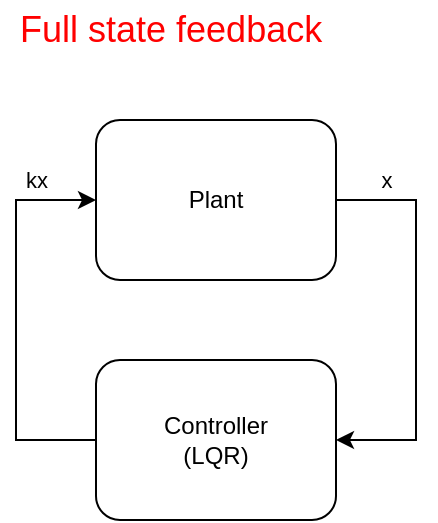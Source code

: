 <mxfile version="26.0.14">
  <diagram name="Page-1" id="7SEAcI8mhZDO4gK0xqJv">
    <mxGraphModel dx="984" dy="624" grid="1" gridSize="10" guides="1" tooltips="1" connect="1" arrows="1" fold="1" page="1" pageScale="1" pageWidth="850" pageHeight="1100" background="none" math="0" shadow="0">
      <root>
        <mxCell id="0" />
        <mxCell id="1" parent="0" />
        <mxCell id="jNEHD31s4Rs4TwqSO5Y9-8" style="edgeStyle=orthogonalEdgeStyle;rounded=0;orthogonalLoop=1;jettySize=auto;html=1;entryX=1;entryY=0.5;entryDx=0;entryDy=0;exitX=1;exitY=0.5;exitDx=0;exitDy=0;" edge="1" parent="1" source="jNEHD31s4Rs4TwqSO5Y9-2" target="jNEHD31s4Rs4TwqSO5Y9-3">
          <mxGeometry relative="1" as="geometry">
            <Array as="points">
              <mxPoint x="440" y="200" />
              <mxPoint x="440" y="320" />
            </Array>
          </mxGeometry>
        </mxCell>
        <mxCell id="jNEHD31s4Rs4TwqSO5Y9-11" value="x" style="edgeLabel;html=1;align=center;verticalAlign=middle;resizable=0;points=[];" vertex="1" connectable="0" parent="jNEHD31s4Rs4TwqSO5Y9-8">
          <mxGeometry x="-0.75" y="1" relative="1" as="geometry">
            <mxPoint y="-9" as="offset" />
          </mxGeometry>
        </mxCell>
        <mxCell id="jNEHD31s4Rs4TwqSO5Y9-2" value="Plant" style="rounded=1;whiteSpace=wrap;html=1;" vertex="1" parent="1">
          <mxGeometry x="280" y="160" width="120" height="80" as="geometry" />
        </mxCell>
        <mxCell id="jNEHD31s4Rs4TwqSO5Y9-3" value="Controller&lt;br&gt;(LQR)" style="rounded=1;whiteSpace=wrap;html=1;" vertex="1" parent="1">
          <mxGeometry x="280" y="280" width="120" height="80" as="geometry" />
        </mxCell>
        <mxCell id="jNEHD31s4Rs4TwqSO5Y9-5" value="" style="edgeStyle=orthogonalEdgeStyle;rounded=0;orthogonalLoop=1;jettySize=auto;html=1;exitX=0;exitY=0.5;exitDx=0;exitDy=0;entryX=0;entryY=0.5;entryDx=0;entryDy=0;" edge="1" parent="1" source="jNEHD31s4Rs4TwqSO5Y9-3" target="jNEHD31s4Rs4TwqSO5Y9-2">
          <mxGeometry relative="1" as="geometry">
            <mxPoint x="220" y="200" as="sourcePoint" />
            <Array as="points">
              <mxPoint x="240" y="320" />
              <mxPoint x="240" y="200" />
            </Array>
          </mxGeometry>
        </mxCell>
        <mxCell id="jNEHD31s4Rs4TwqSO5Y9-12" value="kx" style="edgeLabel;html=1;align=center;verticalAlign=middle;resizable=0;points=[];" vertex="1" connectable="0" parent="jNEHD31s4Rs4TwqSO5Y9-5">
          <mxGeometry x="-0.13" relative="1" as="geometry">
            <mxPoint x="10" y="-83" as="offset" />
          </mxGeometry>
        </mxCell>
        <mxCell id="jNEHD31s4Rs4TwqSO5Y9-13" value="Full state feedback" style="text;html=1;align=left;verticalAlign=middle;whiteSpace=wrap;rounded=0;fontSize=18;fontColor=#FF0000;movable=1;resizable=1;rotatable=1;deletable=1;editable=1;locked=0;connectable=1;" vertex="1" parent="1">
          <mxGeometry x="240" y="100" width="210" height="30" as="geometry" />
        </mxCell>
      </root>
    </mxGraphModel>
  </diagram>
</mxfile>
